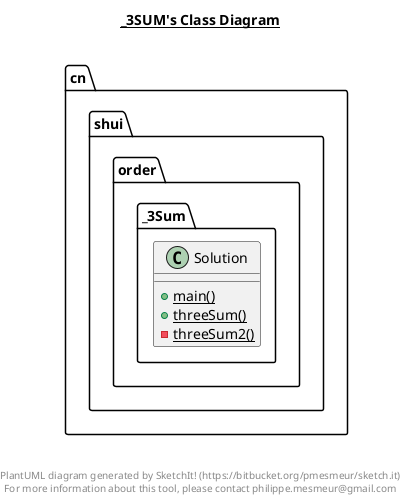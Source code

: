 @startuml

title ___3SUM's Class Diagram__\n

  namespace cn.shui.order {
    namespace _3Sum {
      class cn.shui.order._3Sum.Solution {
          {static} + main()
          {static} + threeSum()
          {static} - threeSum2()
      }
    }
  }
  



right footer


PlantUML diagram generated by SketchIt! (https://bitbucket.org/pmesmeur/sketch.it)
For more information about this tool, please contact philippe.mesmeur@gmail.com
endfooter

@enduml
